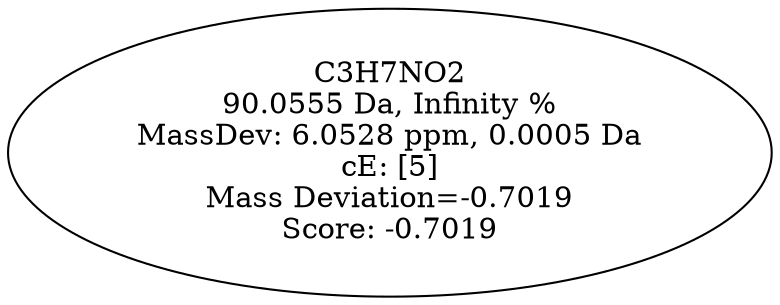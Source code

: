 strict digraph {
v1 [label="C3H7NO2\n90.0555 Da, Infinity %\nMassDev: 6.0528 ppm, 0.0005 Da\ncE: [5]\nMass Deviation=-0.7019\nScore: -0.7019"];
}
